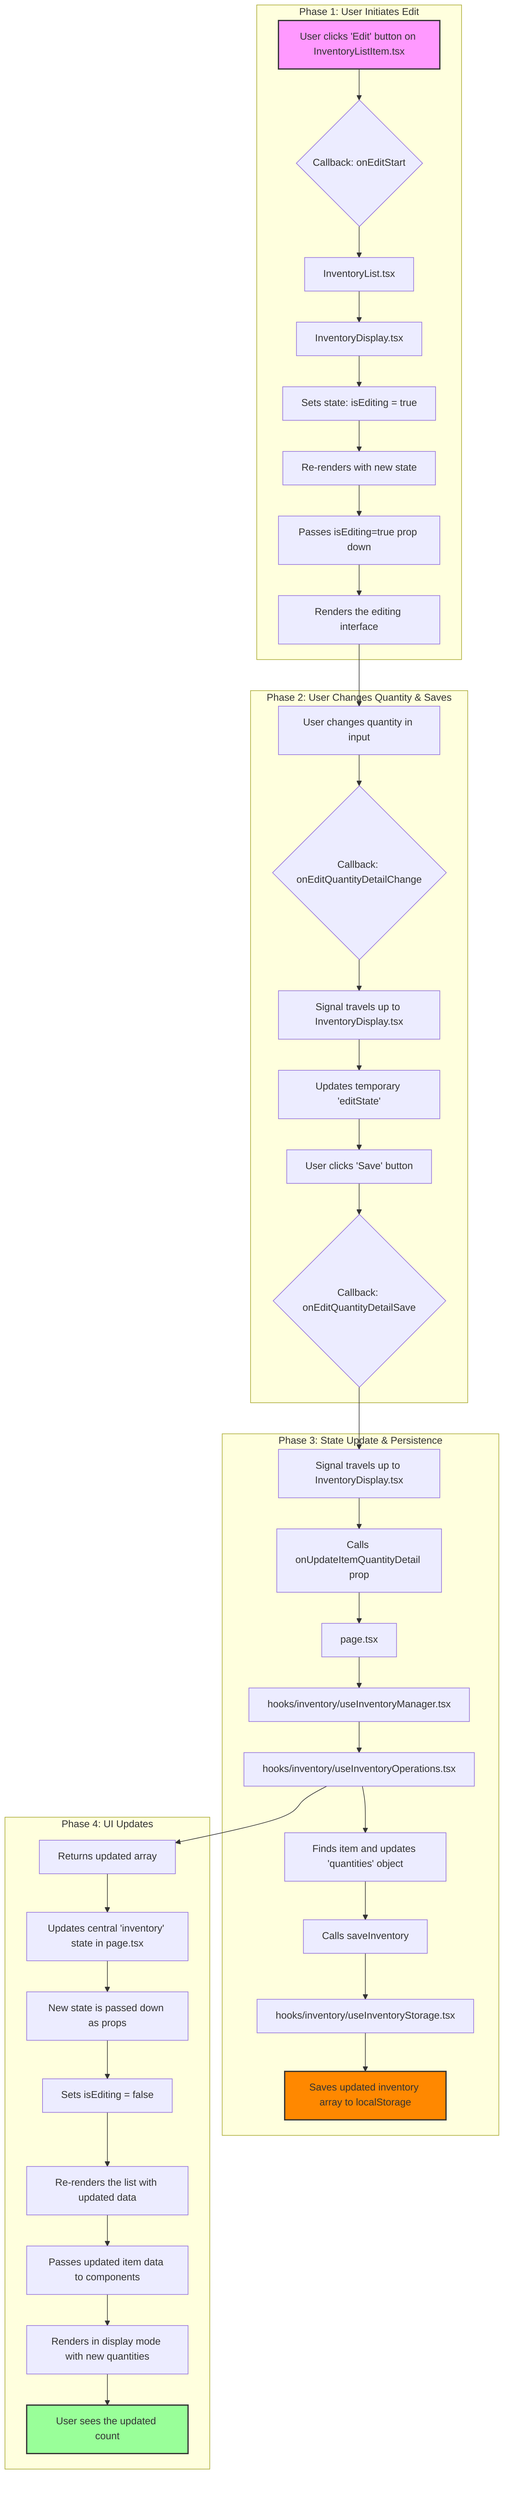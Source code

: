 graph TD
    subgraph "Phase 1: User Initiates Edit"
        A[User clicks 'Edit' button on InventoryListItem.tsx] --> B{Callback: onEditStart}
        B --> C[InventoryList.tsx]
        C --> D[InventoryDisplay.tsx]
        D --> E[Sets state: isEditing = true]
        E --> F[Re-renders with new state]
        F --> G[Passes isEditing=true prop down]
        G --> H[Renders the editing interface]
    end

    subgraph "Phase 2: User Changes Quantity & Saves"
        H --> I[User changes quantity in input]
        I --> J{Callback: onEditQuantityDetailChange}
        J --> K[Signal travels up to InventoryDisplay.tsx]
        K --> L[Updates temporary 'editState']
        L --> M[User clicks 'Save' button]
        M --> N{Callback: onEditQuantityDetailSave}
    end
    
    subgraph "Phase 3: State Update & Persistence"
        N --> O[Signal travels up to InventoryDisplay.tsx]
        O --> P[Calls onUpdateItemQuantityDetail prop]
        P --> Q[page.tsx]
        Q --> R[hooks/inventory/useInventoryManager.tsx]
        R --> S[hooks/inventory/useInventoryOperations.tsx]
        S --> T[Finds item and updates 'quantities' object]
        T --> U[Calls saveInventory]
        U --> V[hooks/inventory/useInventoryStorage.tsx]
        V --> W[Saves updated inventory array to localStorage]
    end

    subgraph "Phase 4: UI Updates"
       S --> X[Returns updated array]
       X --> Y[Updates central 'inventory' state in page.tsx]
       Y --> Z[New state is passed down as props]
       Z --> AA[Sets isEditing = false]
       AA --> BB[Re-renders the list with updated data]
       BB --> CC[Passes updated item data to components]
       CC --> DD[Renders in display mode with new quantities]
       DD --> EE[User sees the updated count]
    end

    style A fill:#f9f,stroke:#333,stroke-width:2px
    style W fill:#f80,stroke:#333,stroke-width:2px
    style EE fill:#9f9,stroke:#333,stroke-width:2px